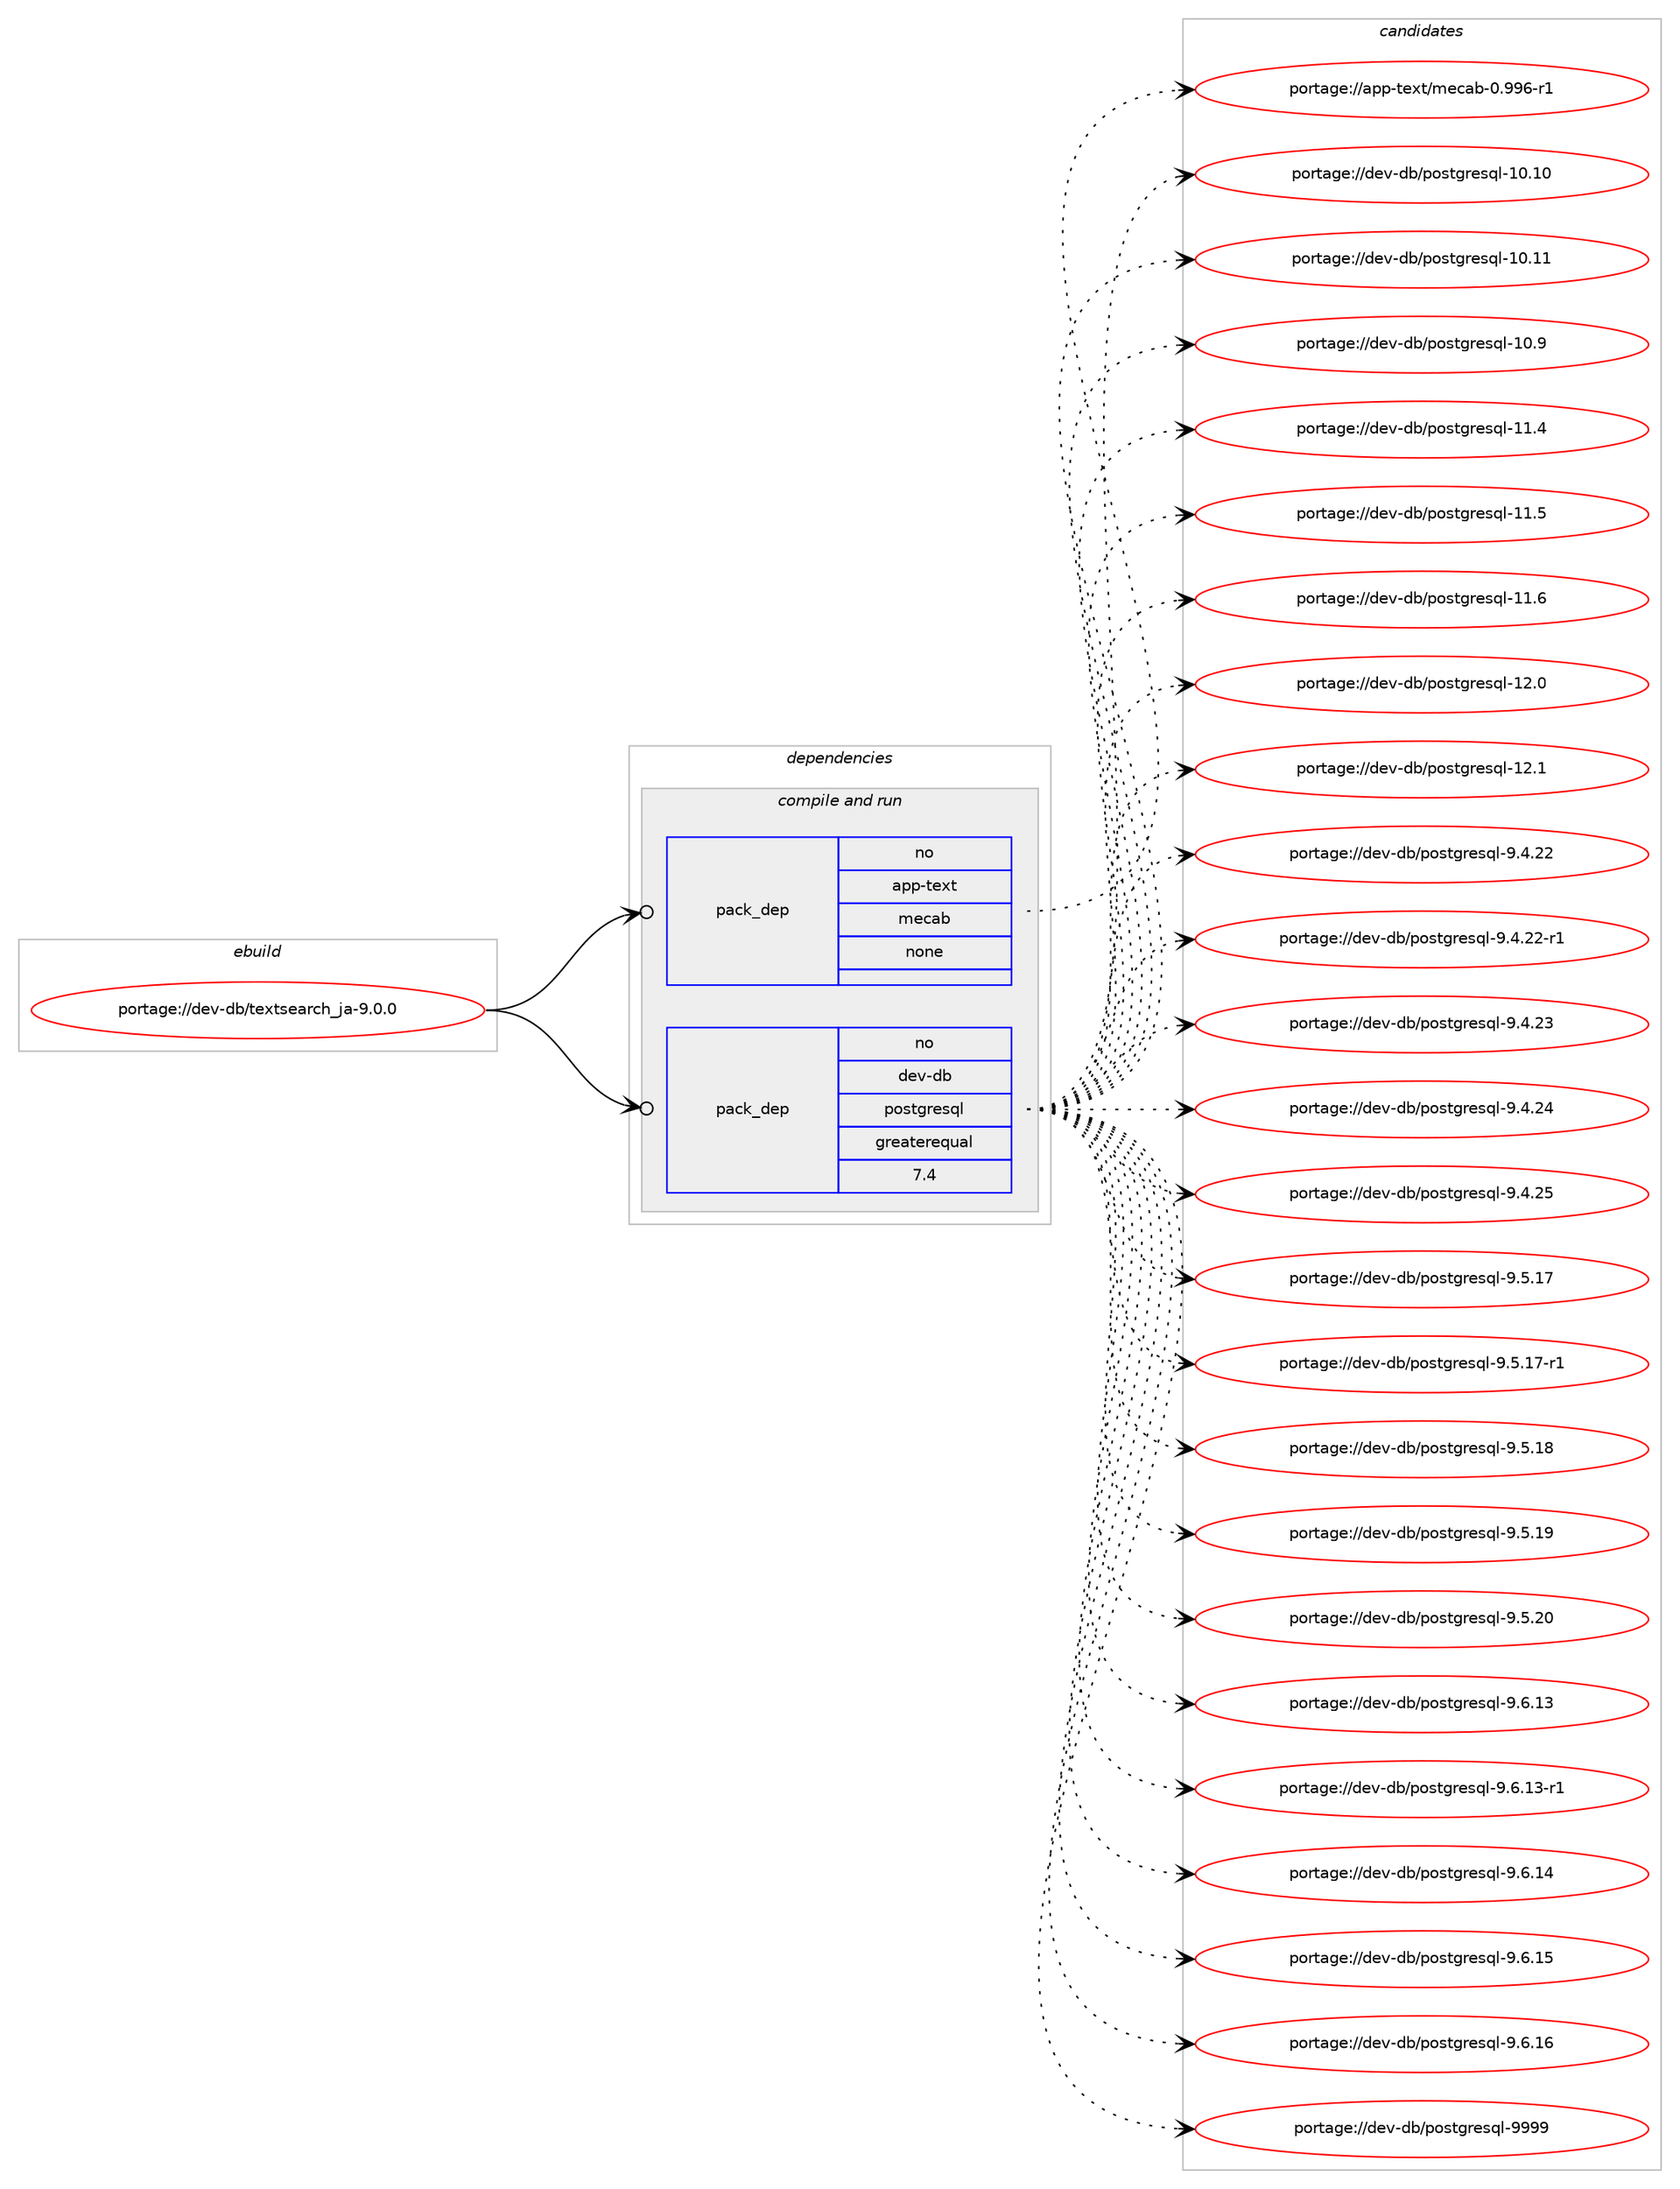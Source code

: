 digraph prolog {

# *************
# Graph options
# *************

newrank=true;
concentrate=true;
compound=true;
graph [rankdir=LR,fontname=Helvetica,fontsize=10,ranksep=1.5];#, ranksep=2.5, nodesep=0.2];
edge  [arrowhead=vee];
node  [fontname=Helvetica,fontsize=10];

# **********
# The ebuild
# **********

subgraph cluster_leftcol {
color=gray;
rank=same;
label=<<i>ebuild</i>>;
id [label="portage://dev-db/textsearch_ja-9.0.0", color=red, width=4, href="../dev-db/textsearch_ja-9.0.0.svg"];
}

# ****************
# The dependencies
# ****************

subgraph cluster_midcol {
color=gray;
label=<<i>dependencies</i>>;
subgraph cluster_compile {
fillcolor="#eeeeee";
style=filled;
label=<<i>compile</i>>;
}
subgraph cluster_compileandrun {
fillcolor="#eeeeee";
style=filled;
label=<<i>compile and run</i>>;
subgraph pack43916 {
dependency58954 [label=<<TABLE BORDER="0" CELLBORDER="1" CELLSPACING="0" CELLPADDING="4" WIDTH="220"><TR><TD ROWSPAN="6" CELLPADDING="30">pack_dep</TD></TR><TR><TD WIDTH="110">no</TD></TR><TR><TD>app-text</TD></TR><TR><TD>mecab</TD></TR><TR><TD>none</TD></TR><TR><TD></TD></TR></TABLE>>, shape=none, color=blue];
}
id:e -> dependency58954:w [weight=20,style="solid",arrowhead="odotvee"];
subgraph pack43917 {
dependency58955 [label=<<TABLE BORDER="0" CELLBORDER="1" CELLSPACING="0" CELLPADDING="4" WIDTH="220"><TR><TD ROWSPAN="6" CELLPADDING="30">pack_dep</TD></TR><TR><TD WIDTH="110">no</TD></TR><TR><TD>dev-db</TD></TR><TR><TD>postgresql</TD></TR><TR><TD>greaterequal</TD></TR><TR><TD>7.4</TD></TR></TABLE>>, shape=none, color=blue];
}
id:e -> dependency58955:w [weight=20,style="solid",arrowhead="odotvee"];
}
subgraph cluster_run {
fillcolor="#eeeeee";
style=filled;
label=<<i>run</i>>;
}
}

# **************
# The candidates
# **************

subgraph cluster_choices {
rank=same;
color=gray;
label=<<i>candidates</i>>;

subgraph choice43916 {
color=black;
nodesep=1;
choiceportage9711211245116101120116471091019997984548465757544511449 [label="portage://app-text/mecab-0.996-r1", color=red, width=4,href="../app-text/mecab-0.996-r1.svg"];
dependency58954:e -> choiceportage9711211245116101120116471091019997984548465757544511449:w [style=dotted,weight="100"];
}
subgraph choice43917 {
color=black;
nodesep=1;
choiceportage100101118451009847112111115116103114101115113108454948464948 [label="portage://dev-db/postgresql-10.10", color=red, width=4,href="../dev-db/postgresql-10.10.svg"];
choiceportage100101118451009847112111115116103114101115113108454948464949 [label="portage://dev-db/postgresql-10.11", color=red, width=4,href="../dev-db/postgresql-10.11.svg"];
choiceportage1001011184510098471121111151161031141011151131084549484657 [label="portage://dev-db/postgresql-10.9", color=red, width=4,href="../dev-db/postgresql-10.9.svg"];
choiceportage1001011184510098471121111151161031141011151131084549494652 [label="portage://dev-db/postgresql-11.4", color=red, width=4,href="../dev-db/postgresql-11.4.svg"];
choiceportage1001011184510098471121111151161031141011151131084549494653 [label="portage://dev-db/postgresql-11.5", color=red, width=4,href="../dev-db/postgresql-11.5.svg"];
choiceportage1001011184510098471121111151161031141011151131084549494654 [label="portage://dev-db/postgresql-11.6", color=red, width=4,href="../dev-db/postgresql-11.6.svg"];
choiceportage1001011184510098471121111151161031141011151131084549504648 [label="portage://dev-db/postgresql-12.0", color=red, width=4,href="../dev-db/postgresql-12.0.svg"];
choiceportage1001011184510098471121111151161031141011151131084549504649 [label="portage://dev-db/postgresql-12.1", color=red, width=4,href="../dev-db/postgresql-12.1.svg"];
choiceportage10010111845100984711211111511610311410111511310845574652465050 [label="portage://dev-db/postgresql-9.4.22", color=red, width=4,href="../dev-db/postgresql-9.4.22.svg"];
choiceportage100101118451009847112111115116103114101115113108455746524650504511449 [label="portage://dev-db/postgresql-9.4.22-r1", color=red, width=4,href="../dev-db/postgresql-9.4.22-r1.svg"];
choiceportage10010111845100984711211111511610311410111511310845574652465051 [label="portage://dev-db/postgresql-9.4.23", color=red, width=4,href="../dev-db/postgresql-9.4.23.svg"];
choiceportage10010111845100984711211111511610311410111511310845574652465052 [label="portage://dev-db/postgresql-9.4.24", color=red, width=4,href="../dev-db/postgresql-9.4.24.svg"];
choiceportage10010111845100984711211111511610311410111511310845574652465053 [label="portage://dev-db/postgresql-9.4.25", color=red, width=4,href="../dev-db/postgresql-9.4.25.svg"];
choiceportage10010111845100984711211111511610311410111511310845574653464955 [label="portage://dev-db/postgresql-9.5.17", color=red, width=4,href="../dev-db/postgresql-9.5.17.svg"];
choiceportage100101118451009847112111115116103114101115113108455746534649554511449 [label="portage://dev-db/postgresql-9.5.17-r1", color=red, width=4,href="../dev-db/postgresql-9.5.17-r1.svg"];
choiceportage10010111845100984711211111511610311410111511310845574653464956 [label="portage://dev-db/postgresql-9.5.18", color=red, width=4,href="../dev-db/postgresql-9.5.18.svg"];
choiceportage10010111845100984711211111511610311410111511310845574653464957 [label="portage://dev-db/postgresql-9.5.19", color=red, width=4,href="../dev-db/postgresql-9.5.19.svg"];
choiceportage10010111845100984711211111511610311410111511310845574653465048 [label="portage://dev-db/postgresql-9.5.20", color=red, width=4,href="../dev-db/postgresql-9.5.20.svg"];
choiceportage10010111845100984711211111511610311410111511310845574654464951 [label="portage://dev-db/postgresql-9.6.13", color=red, width=4,href="../dev-db/postgresql-9.6.13.svg"];
choiceportage100101118451009847112111115116103114101115113108455746544649514511449 [label="portage://dev-db/postgresql-9.6.13-r1", color=red, width=4,href="../dev-db/postgresql-9.6.13-r1.svg"];
choiceportage10010111845100984711211111511610311410111511310845574654464952 [label="portage://dev-db/postgresql-9.6.14", color=red, width=4,href="../dev-db/postgresql-9.6.14.svg"];
choiceportage10010111845100984711211111511610311410111511310845574654464953 [label="portage://dev-db/postgresql-9.6.15", color=red, width=4,href="../dev-db/postgresql-9.6.15.svg"];
choiceportage10010111845100984711211111511610311410111511310845574654464954 [label="portage://dev-db/postgresql-9.6.16", color=red, width=4,href="../dev-db/postgresql-9.6.16.svg"];
choiceportage1001011184510098471121111151161031141011151131084557575757 [label="portage://dev-db/postgresql-9999", color=red, width=4,href="../dev-db/postgresql-9999.svg"];
dependency58955:e -> choiceportage100101118451009847112111115116103114101115113108454948464948:w [style=dotted,weight="100"];
dependency58955:e -> choiceportage100101118451009847112111115116103114101115113108454948464949:w [style=dotted,weight="100"];
dependency58955:e -> choiceportage1001011184510098471121111151161031141011151131084549484657:w [style=dotted,weight="100"];
dependency58955:e -> choiceportage1001011184510098471121111151161031141011151131084549494652:w [style=dotted,weight="100"];
dependency58955:e -> choiceportage1001011184510098471121111151161031141011151131084549494653:w [style=dotted,weight="100"];
dependency58955:e -> choiceportage1001011184510098471121111151161031141011151131084549494654:w [style=dotted,weight="100"];
dependency58955:e -> choiceportage1001011184510098471121111151161031141011151131084549504648:w [style=dotted,weight="100"];
dependency58955:e -> choiceportage1001011184510098471121111151161031141011151131084549504649:w [style=dotted,weight="100"];
dependency58955:e -> choiceportage10010111845100984711211111511610311410111511310845574652465050:w [style=dotted,weight="100"];
dependency58955:e -> choiceportage100101118451009847112111115116103114101115113108455746524650504511449:w [style=dotted,weight="100"];
dependency58955:e -> choiceportage10010111845100984711211111511610311410111511310845574652465051:w [style=dotted,weight="100"];
dependency58955:e -> choiceportage10010111845100984711211111511610311410111511310845574652465052:w [style=dotted,weight="100"];
dependency58955:e -> choiceportage10010111845100984711211111511610311410111511310845574652465053:w [style=dotted,weight="100"];
dependency58955:e -> choiceportage10010111845100984711211111511610311410111511310845574653464955:w [style=dotted,weight="100"];
dependency58955:e -> choiceportage100101118451009847112111115116103114101115113108455746534649554511449:w [style=dotted,weight="100"];
dependency58955:e -> choiceportage10010111845100984711211111511610311410111511310845574653464956:w [style=dotted,weight="100"];
dependency58955:e -> choiceportage10010111845100984711211111511610311410111511310845574653464957:w [style=dotted,weight="100"];
dependency58955:e -> choiceportage10010111845100984711211111511610311410111511310845574653465048:w [style=dotted,weight="100"];
dependency58955:e -> choiceportage10010111845100984711211111511610311410111511310845574654464951:w [style=dotted,weight="100"];
dependency58955:e -> choiceportage100101118451009847112111115116103114101115113108455746544649514511449:w [style=dotted,weight="100"];
dependency58955:e -> choiceportage10010111845100984711211111511610311410111511310845574654464952:w [style=dotted,weight="100"];
dependency58955:e -> choiceportage10010111845100984711211111511610311410111511310845574654464953:w [style=dotted,weight="100"];
dependency58955:e -> choiceportage10010111845100984711211111511610311410111511310845574654464954:w [style=dotted,weight="100"];
dependency58955:e -> choiceportage1001011184510098471121111151161031141011151131084557575757:w [style=dotted,weight="100"];
}
}

}
